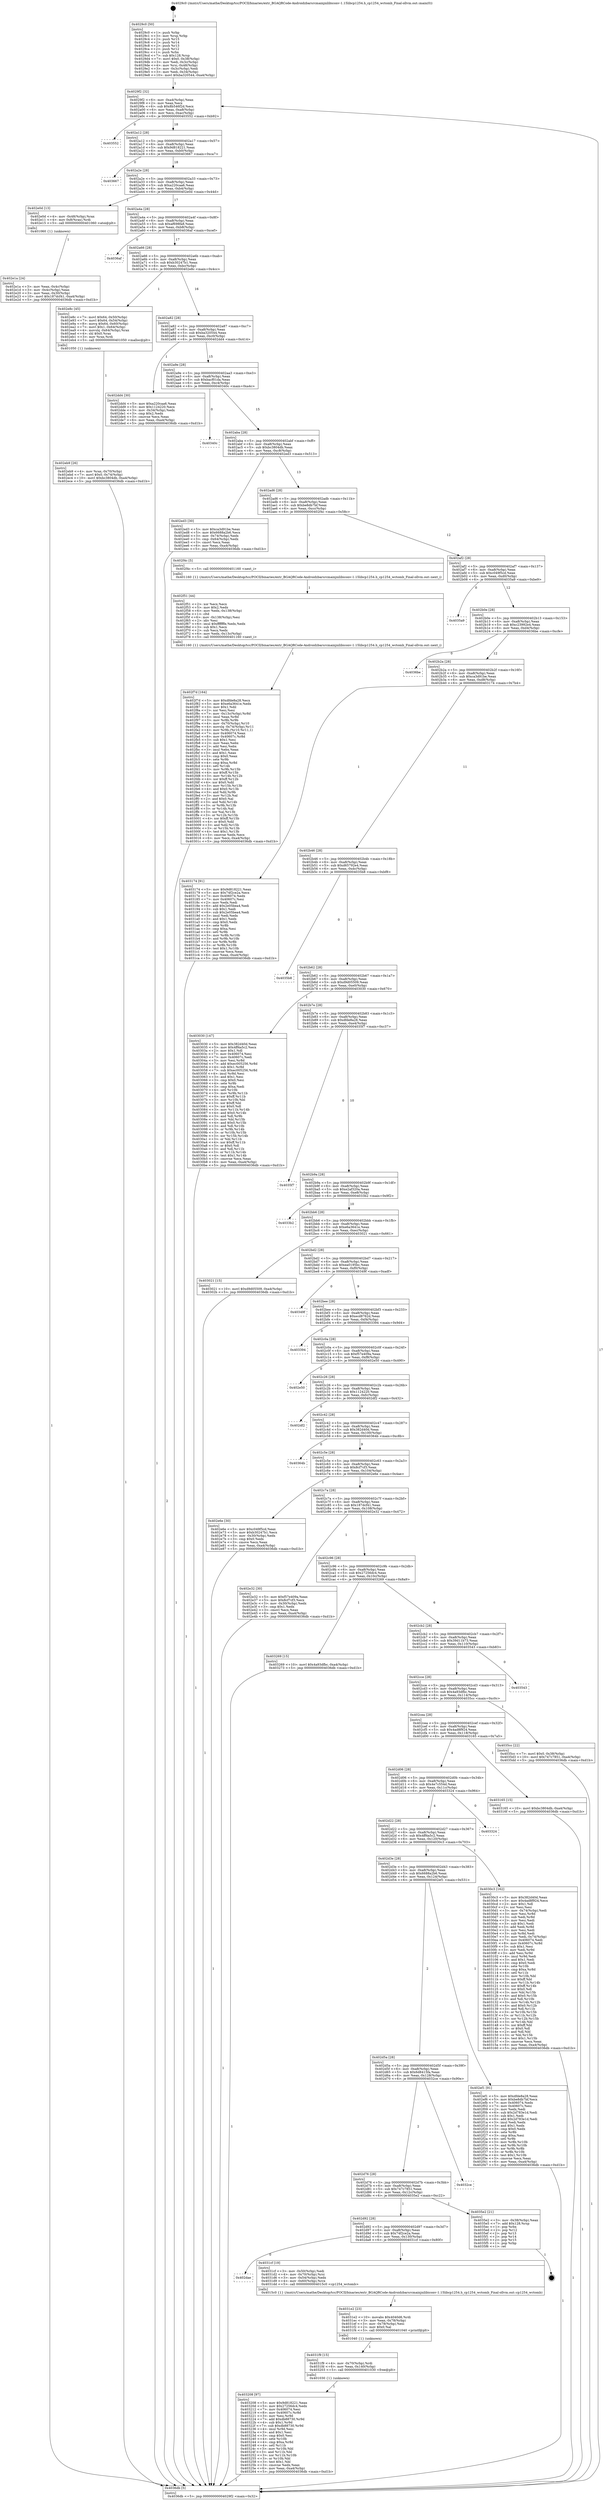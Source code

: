 digraph "0x4029c0" {
  label = "0x4029c0 (/mnt/c/Users/mathe/Desktop/tcc/POCII/binaries/extr_BGAQRCode-Androidzbarsrcmainjnilibiconv-1.15libcp1254.h_cp1254_wctomb_Final-ollvm.out::main(0))"
  labelloc = "t"
  node[shape=record]

  Entry [label="",width=0.3,height=0.3,shape=circle,fillcolor=black,style=filled]
  "0x4029f2" [label="{
     0x4029f2 [32]\l
     | [instrs]\l
     &nbsp;&nbsp;0x4029f2 \<+6\>: mov -0xa4(%rbp),%eax\l
     &nbsp;&nbsp;0x4029f8 \<+2\>: mov %eax,%ecx\l
     &nbsp;&nbsp;0x4029fa \<+6\>: sub $0x8b546f2d,%ecx\l
     &nbsp;&nbsp;0x402a00 \<+6\>: mov %eax,-0xa8(%rbp)\l
     &nbsp;&nbsp;0x402a06 \<+6\>: mov %ecx,-0xac(%rbp)\l
     &nbsp;&nbsp;0x402a0c \<+6\>: je 0000000000403552 \<main+0xb92\>\l
  }"]
  "0x403552" [label="{
     0x403552\l
  }", style=dashed]
  "0x402a12" [label="{
     0x402a12 [28]\l
     | [instrs]\l
     &nbsp;&nbsp;0x402a12 \<+5\>: jmp 0000000000402a17 \<main+0x57\>\l
     &nbsp;&nbsp;0x402a17 \<+6\>: mov -0xa8(%rbp),%eax\l
     &nbsp;&nbsp;0x402a1d \<+5\>: sub $0x9d818221,%eax\l
     &nbsp;&nbsp;0x402a22 \<+6\>: mov %eax,-0xb0(%rbp)\l
     &nbsp;&nbsp;0x402a28 \<+6\>: je 0000000000403667 \<main+0xca7\>\l
  }"]
  Exit [label="",width=0.3,height=0.3,shape=circle,fillcolor=black,style=filled,peripheries=2]
  "0x403667" [label="{
     0x403667\l
  }", style=dashed]
  "0x402a2e" [label="{
     0x402a2e [28]\l
     | [instrs]\l
     &nbsp;&nbsp;0x402a2e \<+5\>: jmp 0000000000402a33 \<main+0x73\>\l
     &nbsp;&nbsp;0x402a33 \<+6\>: mov -0xa8(%rbp),%eax\l
     &nbsp;&nbsp;0x402a39 \<+5\>: sub $0xa220caa6,%eax\l
     &nbsp;&nbsp;0x402a3e \<+6\>: mov %eax,-0xb4(%rbp)\l
     &nbsp;&nbsp;0x402a44 \<+6\>: je 0000000000402e0d \<main+0x44d\>\l
  }"]
  "0x403208" [label="{
     0x403208 [97]\l
     | [instrs]\l
     &nbsp;&nbsp;0x403208 \<+5\>: mov $0x9d818221,%eax\l
     &nbsp;&nbsp;0x40320d \<+5\>: mov $0x27256dc4,%edx\l
     &nbsp;&nbsp;0x403212 \<+7\>: mov 0x406074,%esi\l
     &nbsp;&nbsp;0x403219 \<+8\>: mov 0x40607c,%r8d\l
     &nbsp;&nbsp;0x403221 \<+3\>: mov %esi,%r9d\l
     &nbsp;&nbsp;0x403224 \<+7\>: add $0xdb88730,%r9d\l
     &nbsp;&nbsp;0x40322b \<+4\>: sub $0x1,%r9d\l
     &nbsp;&nbsp;0x40322f \<+7\>: sub $0xdb88730,%r9d\l
     &nbsp;&nbsp;0x403236 \<+4\>: imul %r9d,%esi\l
     &nbsp;&nbsp;0x40323a \<+3\>: and $0x1,%esi\l
     &nbsp;&nbsp;0x40323d \<+3\>: cmp $0x0,%esi\l
     &nbsp;&nbsp;0x403240 \<+4\>: sete %r10b\l
     &nbsp;&nbsp;0x403244 \<+4\>: cmp $0xa,%r8d\l
     &nbsp;&nbsp;0x403248 \<+4\>: setl %r11b\l
     &nbsp;&nbsp;0x40324c \<+3\>: mov %r10b,%bl\l
     &nbsp;&nbsp;0x40324f \<+3\>: and %r11b,%bl\l
     &nbsp;&nbsp;0x403252 \<+3\>: xor %r11b,%r10b\l
     &nbsp;&nbsp;0x403255 \<+3\>: or %r10b,%bl\l
     &nbsp;&nbsp;0x403258 \<+3\>: test $0x1,%bl\l
     &nbsp;&nbsp;0x40325b \<+3\>: cmovne %edx,%eax\l
     &nbsp;&nbsp;0x40325e \<+6\>: mov %eax,-0xa4(%rbp)\l
     &nbsp;&nbsp;0x403264 \<+5\>: jmp 00000000004036db \<main+0xd1b\>\l
  }"]
  "0x402e0d" [label="{
     0x402e0d [13]\l
     | [instrs]\l
     &nbsp;&nbsp;0x402e0d \<+4\>: mov -0x48(%rbp),%rax\l
     &nbsp;&nbsp;0x402e11 \<+4\>: mov 0x8(%rax),%rdi\l
     &nbsp;&nbsp;0x402e15 \<+5\>: call 0000000000401060 \<atoi@plt\>\l
     | [calls]\l
     &nbsp;&nbsp;0x401060 \{1\} (unknown)\l
  }"]
  "0x402a4a" [label="{
     0x402a4a [28]\l
     | [instrs]\l
     &nbsp;&nbsp;0x402a4a \<+5\>: jmp 0000000000402a4f \<main+0x8f\>\l
     &nbsp;&nbsp;0x402a4f \<+6\>: mov -0xa8(%rbp),%eax\l
     &nbsp;&nbsp;0x402a55 \<+5\>: sub $0xaf698fa8,%eax\l
     &nbsp;&nbsp;0x402a5a \<+6\>: mov %eax,-0xb8(%rbp)\l
     &nbsp;&nbsp;0x402a60 \<+6\>: je 00000000004036af \<main+0xcef\>\l
  }"]
  "0x4031f9" [label="{
     0x4031f9 [15]\l
     | [instrs]\l
     &nbsp;&nbsp;0x4031f9 \<+4\>: mov -0x70(%rbp),%rdi\l
     &nbsp;&nbsp;0x4031fd \<+6\>: mov %eax,-0x140(%rbp)\l
     &nbsp;&nbsp;0x403203 \<+5\>: call 0000000000401030 \<free@plt\>\l
     | [calls]\l
     &nbsp;&nbsp;0x401030 \{1\} (unknown)\l
  }"]
  "0x4036af" [label="{
     0x4036af\l
  }", style=dashed]
  "0x402a66" [label="{
     0x402a66 [28]\l
     | [instrs]\l
     &nbsp;&nbsp;0x402a66 \<+5\>: jmp 0000000000402a6b \<main+0xab\>\l
     &nbsp;&nbsp;0x402a6b \<+6\>: mov -0xa8(%rbp),%eax\l
     &nbsp;&nbsp;0x402a71 \<+5\>: sub $0xb30247b1,%eax\l
     &nbsp;&nbsp;0x402a76 \<+6\>: mov %eax,-0xbc(%rbp)\l
     &nbsp;&nbsp;0x402a7c \<+6\>: je 0000000000402e8c \<main+0x4cc\>\l
  }"]
  "0x4031e2" [label="{
     0x4031e2 [23]\l
     | [instrs]\l
     &nbsp;&nbsp;0x4031e2 \<+10\>: movabs $0x4040d6,%rdi\l
     &nbsp;&nbsp;0x4031ec \<+3\>: mov %eax,-0x78(%rbp)\l
     &nbsp;&nbsp;0x4031ef \<+3\>: mov -0x78(%rbp),%esi\l
     &nbsp;&nbsp;0x4031f2 \<+2\>: mov $0x0,%al\l
     &nbsp;&nbsp;0x4031f4 \<+5\>: call 0000000000401040 \<printf@plt\>\l
     | [calls]\l
     &nbsp;&nbsp;0x401040 \{1\} (unknown)\l
  }"]
  "0x402e8c" [label="{
     0x402e8c [45]\l
     | [instrs]\l
     &nbsp;&nbsp;0x402e8c \<+7\>: movl $0x64,-0x50(%rbp)\l
     &nbsp;&nbsp;0x402e93 \<+7\>: movl $0x64,-0x54(%rbp)\l
     &nbsp;&nbsp;0x402e9a \<+8\>: movq $0x64,-0x60(%rbp)\l
     &nbsp;&nbsp;0x402ea2 \<+7\>: movl $0x1,-0x64(%rbp)\l
     &nbsp;&nbsp;0x402ea9 \<+4\>: movslq -0x64(%rbp),%rax\l
     &nbsp;&nbsp;0x402ead \<+4\>: shl $0x0,%rax\l
     &nbsp;&nbsp;0x402eb1 \<+3\>: mov %rax,%rdi\l
     &nbsp;&nbsp;0x402eb4 \<+5\>: call 0000000000401050 \<malloc@plt\>\l
     | [calls]\l
     &nbsp;&nbsp;0x401050 \{1\} (unknown)\l
  }"]
  "0x402a82" [label="{
     0x402a82 [28]\l
     | [instrs]\l
     &nbsp;&nbsp;0x402a82 \<+5\>: jmp 0000000000402a87 \<main+0xc7\>\l
     &nbsp;&nbsp;0x402a87 \<+6\>: mov -0xa8(%rbp),%eax\l
     &nbsp;&nbsp;0x402a8d \<+5\>: sub $0xba320544,%eax\l
     &nbsp;&nbsp;0x402a92 \<+6\>: mov %eax,-0xc0(%rbp)\l
     &nbsp;&nbsp;0x402a98 \<+6\>: je 0000000000402dd4 \<main+0x414\>\l
  }"]
  "0x402dae" [label="{
     0x402dae\l
  }", style=dashed]
  "0x402dd4" [label="{
     0x402dd4 [30]\l
     | [instrs]\l
     &nbsp;&nbsp;0x402dd4 \<+5\>: mov $0xa220caa6,%eax\l
     &nbsp;&nbsp;0x402dd9 \<+5\>: mov $0x1124220,%ecx\l
     &nbsp;&nbsp;0x402dde \<+3\>: mov -0x34(%rbp),%edx\l
     &nbsp;&nbsp;0x402de1 \<+3\>: cmp $0x2,%edx\l
     &nbsp;&nbsp;0x402de4 \<+3\>: cmovne %ecx,%eax\l
     &nbsp;&nbsp;0x402de7 \<+6\>: mov %eax,-0xa4(%rbp)\l
     &nbsp;&nbsp;0x402ded \<+5\>: jmp 00000000004036db \<main+0xd1b\>\l
  }"]
  "0x402a9e" [label="{
     0x402a9e [28]\l
     | [instrs]\l
     &nbsp;&nbsp;0x402a9e \<+5\>: jmp 0000000000402aa3 \<main+0xe3\>\l
     &nbsp;&nbsp;0x402aa3 \<+6\>: mov -0xa8(%rbp),%eax\l
     &nbsp;&nbsp;0x402aa9 \<+5\>: sub $0xbacf01da,%eax\l
     &nbsp;&nbsp;0x402aae \<+6\>: mov %eax,-0xc4(%rbp)\l
     &nbsp;&nbsp;0x402ab4 \<+6\>: je 000000000040340c \<main+0xa4c\>\l
  }"]
  "0x4036db" [label="{
     0x4036db [5]\l
     | [instrs]\l
     &nbsp;&nbsp;0x4036db \<+5\>: jmp 00000000004029f2 \<main+0x32\>\l
  }"]
  "0x4029c0" [label="{
     0x4029c0 [50]\l
     | [instrs]\l
     &nbsp;&nbsp;0x4029c0 \<+1\>: push %rbp\l
     &nbsp;&nbsp;0x4029c1 \<+3\>: mov %rsp,%rbp\l
     &nbsp;&nbsp;0x4029c4 \<+2\>: push %r15\l
     &nbsp;&nbsp;0x4029c6 \<+2\>: push %r14\l
     &nbsp;&nbsp;0x4029c8 \<+2\>: push %r13\l
     &nbsp;&nbsp;0x4029ca \<+2\>: push %r12\l
     &nbsp;&nbsp;0x4029cc \<+1\>: push %rbx\l
     &nbsp;&nbsp;0x4029cd \<+7\>: sub $0x128,%rsp\l
     &nbsp;&nbsp;0x4029d4 \<+7\>: movl $0x0,-0x38(%rbp)\l
     &nbsp;&nbsp;0x4029db \<+3\>: mov %edi,-0x3c(%rbp)\l
     &nbsp;&nbsp;0x4029de \<+4\>: mov %rsi,-0x48(%rbp)\l
     &nbsp;&nbsp;0x4029e2 \<+3\>: mov -0x3c(%rbp),%edi\l
     &nbsp;&nbsp;0x4029e5 \<+3\>: mov %edi,-0x34(%rbp)\l
     &nbsp;&nbsp;0x4029e8 \<+10\>: movl $0xba320544,-0xa4(%rbp)\l
  }"]
  "0x402e1a" [label="{
     0x402e1a [24]\l
     | [instrs]\l
     &nbsp;&nbsp;0x402e1a \<+3\>: mov %eax,-0x4c(%rbp)\l
     &nbsp;&nbsp;0x402e1d \<+3\>: mov -0x4c(%rbp),%eax\l
     &nbsp;&nbsp;0x402e20 \<+3\>: mov %eax,-0x30(%rbp)\l
     &nbsp;&nbsp;0x402e23 \<+10\>: movl $0x187dcf41,-0xa4(%rbp)\l
     &nbsp;&nbsp;0x402e2d \<+5\>: jmp 00000000004036db \<main+0xd1b\>\l
  }"]
  "0x4031cf" [label="{
     0x4031cf [19]\l
     | [instrs]\l
     &nbsp;&nbsp;0x4031cf \<+3\>: mov -0x50(%rbp),%edi\l
     &nbsp;&nbsp;0x4031d2 \<+4\>: mov -0x70(%rbp),%rsi\l
     &nbsp;&nbsp;0x4031d6 \<+3\>: mov -0x54(%rbp),%edx\l
     &nbsp;&nbsp;0x4031d9 \<+4\>: mov -0x60(%rbp),%rcx\l
     &nbsp;&nbsp;0x4031dd \<+5\>: call 00000000004015c0 \<cp1254_wctomb\>\l
     | [calls]\l
     &nbsp;&nbsp;0x4015c0 \{1\} (/mnt/c/Users/mathe/Desktop/tcc/POCII/binaries/extr_BGAQRCode-Androidzbarsrcmainjnilibiconv-1.15libcp1254.h_cp1254_wctomb_Final-ollvm.out::cp1254_wctomb)\l
  }"]
  "0x40340c" [label="{
     0x40340c\l
  }", style=dashed]
  "0x402aba" [label="{
     0x402aba [28]\l
     | [instrs]\l
     &nbsp;&nbsp;0x402aba \<+5\>: jmp 0000000000402abf \<main+0xff\>\l
     &nbsp;&nbsp;0x402abf \<+6\>: mov -0xa8(%rbp),%eax\l
     &nbsp;&nbsp;0x402ac5 \<+5\>: sub $0xbc3804db,%eax\l
     &nbsp;&nbsp;0x402aca \<+6\>: mov %eax,-0xc8(%rbp)\l
     &nbsp;&nbsp;0x402ad0 \<+6\>: je 0000000000402ed3 \<main+0x513\>\l
  }"]
  "0x402d92" [label="{
     0x402d92 [28]\l
     | [instrs]\l
     &nbsp;&nbsp;0x402d92 \<+5\>: jmp 0000000000402d97 \<main+0x3d7\>\l
     &nbsp;&nbsp;0x402d97 \<+6\>: mov -0xa8(%rbp),%eax\l
     &nbsp;&nbsp;0x402d9d \<+5\>: sub $0x74f2ce2a,%eax\l
     &nbsp;&nbsp;0x402da2 \<+6\>: mov %eax,-0x130(%rbp)\l
     &nbsp;&nbsp;0x402da8 \<+6\>: je 00000000004031cf \<main+0x80f\>\l
  }"]
  "0x402ed3" [label="{
     0x402ed3 [30]\l
     | [instrs]\l
     &nbsp;&nbsp;0x402ed3 \<+5\>: mov $0xca3d91be,%eax\l
     &nbsp;&nbsp;0x402ed8 \<+5\>: mov $0x6688a2b6,%ecx\l
     &nbsp;&nbsp;0x402edd \<+3\>: mov -0x74(%rbp),%edx\l
     &nbsp;&nbsp;0x402ee0 \<+3\>: cmp -0x64(%rbp),%edx\l
     &nbsp;&nbsp;0x402ee3 \<+3\>: cmovl %ecx,%eax\l
     &nbsp;&nbsp;0x402ee6 \<+6\>: mov %eax,-0xa4(%rbp)\l
     &nbsp;&nbsp;0x402eec \<+5\>: jmp 00000000004036db \<main+0xd1b\>\l
  }"]
  "0x402ad6" [label="{
     0x402ad6 [28]\l
     | [instrs]\l
     &nbsp;&nbsp;0x402ad6 \<+5\>: jmp 0000000000402adb \<main+0x11b\>\l
     &nbsp;&nbsp;0x402adb \<+6\>: mov -0xa8(%rbp),%eax\l
     &nbsp;&nbsp;0x402ae1 \<+5\>: sub $0xbe8db7bf,%eax\l
     &nbsp;&nbsp;0x402ae6 \<+6\>: mov %eax,-0xcc(%rbp)\l
     &nbsp;&nbsp;0x402aec \<+6\>: je 0000000000402f4c \<main+0x58c\>\l
  }"]
  "0x4035e2" [label="{
     0x4035e2 [21]\l
     | [instrs]\l
     &nbsp;&nbsp;0x4035e2 \<+3\>: mov -0x38(%rbp),%eax\l
     &nbsp;&nbsp;0x4035e5 \<+7\>: add $0x128,%rsp\l
     &nbsp;&nbsp;0x4035ec \<+1\>: pop %rbx\l
     &nbsp;&nbsp;0x4035ed \<+2\>: pop %r12\l
     &nbsp;&nbsp;0x4035ef \<+2\>: pop %r13\l
     &nbsp;&nbsp;0x4035f1 \<+2\>: pop %r14\l
     &nbsp;&nbsp;0x4035f3 \<+2\>: pop %r15\l
     &nbsp;&nbsp;0x4035f5 \<+1\>: pop %rbp\l
     &nbsp;&nbsp;0x4035f6 \<+1\>: ret\l
  }"]
  "0x402f4c" [label="{
     0x402f4c [5]\l
     | [instrs]\l
     &nbsp;&nbsp;0x402f4c \<+5\>: call 0000000000401160 \<next_i\>\l
     | [calls]\l
     &nbsp;&nbsp;0x401160 \{1\} (/mnt/c/Users/mathe/Desktop/tcc/POCII/binaries/extr_BGAQRCode-Androidzbarsrcmainjnilibiconv-1.15libcp1254.h_cp1254_wctomb_Final-ollvm.out::next_i)\l
  }"]
  "0x402af2" [label="{
     0x402af2 [28]\l
     | [instrs]\l
     &nbsp;&nbsp;0x402af2 \<+5\>: jmp 0000000000402af7 \<main+0x137\>\l
     &nbsp;&nbsp;0x402af7 \<+6\>: mov -0xa8(%rbp),%eax\l
     &nbsp;&nbsp;0x402afd \<+5\>: sub $0xc049f5cd,%eax\l
     &nbsp;&nbsp;0x402b02 \<+6\>: mov %eax,-0xd0(%rbp)\l
     &nbsp;&nbsp;0x402b08 \<+6\>: je 00000000004035a9 \<main+0xbe9\>\l
  }"]
  "0x402d76" [label="{
     0x402d76 [28]\l
     | [instrs]\l
     &nbsp;&nbsp;0x402d76 \<+5\>: jmp 0000000000402d7b \<main+0x3bb\>\l
     &nbsp;&nbsp;0x402d7b \<+6\>: mov -0xa8(%rbp),%eax\l
     &nbsp;&nbsp;0x402d81 \<+5\>: sub $0x747c7851,%eax\l
     &nbsp;&nbsp;0x402d86 \<+6\>: mov %eax,-0x12c(%rbp)\l
     &nbsp;&nbsp;0x402d8c \<+6\>: je 00000000004035e2 \<main+0xc22\>\l
  }"]
  "0x4035a9" [label="{
     0x4035a9\l
  }", style=dashed]
  "0x402b0e" [label="{
     0x402b0e [28]\l
     | [instrs]\l
     &nbsp;&nbsp;0x402b0e \<+5\>: jmp 0000000000402b13 \<main+0x153\>\l
     &nbsp;&nbsp;0x402b13 \<+6\>: mov -0xa8(%rbp),%eax\l
     &nbsp;&nbsp;0x402b19 \<+5\>: sub $0xc23992e4,%eax\l
     &nbsp;&nbsp;0x402b1e \<+6\>: mov %eax,-0xd4(%rbp)\l
     &nbsp;&nbsp;0x402b24 \<+6\>: je 00000000004036be \<main+0xcfe\>\l
  }"]
  "0x4032ce" [label="{
     0x4032ce\l
  }", style=dashed]
  "0x4036be" [label="{
     0x4036be\l
  }", style=dashed]
  "0x402b2a" [label="{
     0x402b2a [28]\l
     | [instrs]\l
     &nbsp;&nbsp;0x402b2a \<+5\>: jmp 0000000000402b2f \<main+0x16f\>\l
     &nbsp;&nbsp;0x402b2f \<+6\>: mov -0xa8(%rbp),%eax\l
     &nbsp;&nbsp;0x402b35 \<+5\>: sub $0xca3d91be,%eax\l
     &nbsp;&nbsp;0x402b3a \<+6\>: mov %eax,-0xd8(%rbp)\l
     &nbsp;&nbsp;0x402b40 \<+6\>: je 0000000000403174 \<main+0x7b4\>\l
  }"]
  "0x402f7d" [label="{
     0x402f7d [164]\l
     | [instrs]\l
     &nbsp;&nbsp;0x402f7d \<+5\>: mov $0xdfde8a28,%ecx\l
     &nbsp;&nbsp;0x402f82 \<+5\>: mov $0xe6a3641e,%edx\l
     &nbsp;&nbsp;0x402f87 \<+3\>: mov $0x1,%dil\l
     &nbsp;&nbsp;0x402f8a \<+2\>: xor %esi,%esi\l
     &nbsp;&nbsp;0x402f8c \<+7\>: mov -0x13c(%rbp),%r8d\l
     &nbsp;&nbsp;0x402f93 \<+4\>: imul %eax,%r8d\l
     &nbsp;&nbsp;0x402f97 \<+3\>: mov %r8b,%r9b\l
     &nbsp;&nbsp;0x402f9a \<+4\>: mov -0x70(%rbp),%r10\l
     &nbsp;&nbsp;0x402f9e \<+4\>: movslq -0x74(%rbp),%r11\l
     &nbsp;&nbsp;0x402fa2 \<+4\>: mov %r9b,(%r10,%r11,1)\l
     &nbsp;&nbsp;0x402fa6 \<+7\>: mov 0x406074,%eax\l
     &nbsp;&nbsp;0x402fad \<+8\>: mov 0x40607c,%r8d\l
     &nbsp;&nbsp;0x402fb5 \<+3\>: sub $0x1,%esi\l
     &nbsp;&nbsp;0x402fb8 \<+2\>: mov %eax,%ebx\l
     &nbsp;&nbsp;0x402fba \<+2\>: add %esi,%ebx\l
     &nbsp;&nbsp;0x402fbc \<+3\>: imul %ebx,%eax\l
     &nbsp;&nbsp;0x402fbf \<+3\>: and $0x1,%eax\l
     &nbsp;&nbsp;0x402fc2 \<+3\>: cmp $0x0,%eax\l
     &nbsp;&nbsp;0x402fc5 \<+4\>: sete %r9b\l
     &nbsp;&nbsp;0x402fc9 \<+4\>: cmp $0xa,%r8d\l
     &nbsp;&nbsp;0x402fcd \<+4\>: setl %r14b\l
     &nbsp;&nbsp;0x402fd1 \<+3\>: mov %r9b,%r15b\l
     &nbsp;&nbsp;0x402fd4 \<+4\>: xor $0xff,%r15b\l
     &nbsp;&nbsp;0x402fd8 \<+3\>: mov %r14b,%r12b\l
     &nbsp;&nbsp;0x402fdb \<+4\>: xor $0xff,%r12b\l
     &nbsp;&nbsp;0x402fdf \<+4\>: xor $0x0,%dil\l
     &nbsp;&nbsp;0x402fe3 \<+3\>: mov %r15b,%r13b\l
     &nbsp;&nbsp;0x402fe6 \<+4\>: and $0x0,%r13b\l
     &nbsp;&nbsp;0x402fea \<+3\>: and %dil,%r9b\l
     &nbsp;&nbsp;0x402fed \<+3\>: mov %r12b,%al\l
     &nbsp;&nbsp;0x402ff0 \<+2\>: and $0x0,%al\l
     &nbsp;&nbsp;0x402ff2 \<+3\>: and %dil,%r14b\l
     &nbsp;&nbsp;0x402ff5 \<+3\>: or %r9b,%r13b\l
     &nbsp;&nbsp;0x402ff8 \<+3\>: or %r14b,%al\l
     &nbsp;&nbsp;0x402ffb \<+3\>: xor %al,%r13b\l
     &nbsp;&nbsp;0x402ffe \<+3\>: or %r12b,%r15b\l
     &nbsp;&nbsp;0x403001 \<+4\>: xor $0xff,%r15b\l
     &nbsp;&nbsp;0x403005 \<+4\>: or $0x0,%dil\l
     &nbsp;&nbsp;0x403009 \<+3\>: and %dil,%r15b\l
     &nbsp;&nbsp;0x40300c \<+3\>: or %r15b,%r13b\l
     &nbsp;&nbsp;0x40300f \<+4\>: test $0x1,%r13b\l
     &nbsp;&nbsp;0x403013 \<+3\>: cmovne %edx,%ecx\l
     &nbsp;&nbsp;0x403016 \<+6\>: mov %ecx,-0xa4(%rbp)\l
     &nbsp;&nbsp;0x40301c \<+5\>: jmp 00000000004036db \<main+0xd1b\>\l
  }"]
  "0x403174" [label="{
     0x403174 [91]\l
     | [instrs]\l
     &nbsp;&nbsp;0x403174 \<+5\>: mov $0x9d818221,%eax\l
     &nbsp;&nbsp;0x403179 \<+5\>: mov $0x74f2ce2a,%ecx\l
     &nbsp;&nbsp;0x40317e \<+7\>: mov 0x406074,%edx\l
     &nbsp;&nbsp;0x403185 \<+7\>: mov 0x40607c,%esi\l
     &nbsp;&nbsp;0x40318c \<+2\>: mov %edx,%edi\l
     &nbsp;&nbsp;0x40318e \<+6\>: add $0x2e05bea4,%edi\l
     &nbsp;&nbsp;0x403194 \<+3\>: sub $0x1,%edi\l
     &nbsp;&nbsp;0x403197 \<+6\>: sub $0x2e05bea4,%edi\l
     &nbsp;&nbsp;0x40319d \<+3\>: imul %edi,%edx\l
     &nbsp;&nbsp;0x4031a0 \<+3\>: and $0x1,%edx\l
     &nbsp;&nbsp;0x4031a3 \<+3\>: cmp $0x0,%edx\l
     &nbsp;&nbsp;0x4031a6 \<+4\>: sete %r8b\l
     &nbsp;&nbsp;0x4031aa \<+3\>: cmp $0xa,%esi\l
     &nbsp;&nbsp;0x4031ad \<+4\>: setl %r9b\l
     &nbsp;&nbsp;0x4031b1 \<+3\>: mov %r8b,%r10b\l
     &nbsp;&nbsp;0x4031b4 \<+3\>: and %r9b,%r10b\l
     &nbsp;&nbsp;0x4031b7 \<+3\>: xor %r9b,%r8b\l
     &nbsp;&nbsp;0x4031ba \<+3\>: or %r8b,%r10b\l
     &nbsp;&nbsp;0x4031bd \<+4\>: test $0x1,%r10b\l
     &nbsp;&nbsp;0x4031c1 \<+3\>: cmovne %ecx,%eax\l
     &nbsp;&nbsp;0x4031c4 \<+6\>: mov %eax,-0xa4(%rbp)\l
     &nbsp;&nbsp;0x4031ca \<+5\>: jmp 00000000004036db \<main+0xd1b\>\l
  }"]
  "0x402b46" [label="{
     0x402b46 [28]\l
     | [instrs]\l
     &nbsp;&nbsp;0x402b46 \<+5\>: jmp 0000000000402b4b \<main+0x18b\>\l
     &nbsp;&nbsp;0x402b4b \<+6\>: mov -0xa8(%rbp),%eax\l
     &nbsp;&nbsp;0x402b51 \<+5\>: sub $0xd65792e4,%eax\l
     &nbsp;&nbsp;0x402b56 \<+6\>: mov %eax,-0xdc(%rbp)\l
     &nbsp;&nbsp;0x402b5c \<+6\>: je 00000000004035b8 \<main+0xbf8\>\l
  }"]
  "0x402f51" [label="{
     0x402f51 [44]\l
     | [instrs]\l
     &nbsp;&nbsp;0x402f51 \<+2\>: xor %ecx,%ecx\l
     &nbsp;&nbsp;0x402f53 \<+5\>: mov $0x2,%edx\l
     &nbsp;&nbsp;0x402f58 \<+6\>: mov %edx,-0x138(%rbp)\l
     &nbsp;&nbsp;0x402f5e \<+1\>: cltd\l
     &nbsp;&nbsp;0x402f5f \<+6\>: mov -0x138(%rbp),%esi\l
     &nbsp;&nbsp;0x402f65 \<+2\>: idiv %esi\l
     &nbsp;&nbsp;0x402f67 \<+6\>: imul $0xfffffffe,%edx,%edx\l
     &nbsp;&nbsp;0x402f6d \<+3\>: sub $0x1,%ecx\l
     &nbsp;&nbsp;0x402f70 \<+2\>: sub %ecx,%edx\l
     &nbsp;&nbsp;0x402f72 \<+6\>: mov %edx,-0x13c(%rbp)\l
     &nbsp;&nbsp;0x402f78 \<+5\>: call 0000000000401160 \<next_i\>\l
     | [calls]\l
     &nbsp;&nbsp;0x401160 \{1\} (/mnt/c/Users/mathe/Desktop/tcc/POCII/binaries/extr_BGAQRCode-Androidzbarsrcmainjnilibiconv-1.15libcp1254.h_cp1254_wctomb_Final-ollvm.out::next_i)\l
  }"]
  "0x4035b8" [label="{
     0x4035b8\l
  }", style=dashed]
  "0x402b62" [label="{
     0x402b62 [28]\l
     | [instrs]\l
     &nbsp;&nbsp;0x402b62 \<+5\>: jmp 0000000000402b67 \<main+0x1a7\>\l
     &nbsp;&nbsp;0x402b67 \<+6\>: mov -0xa8(%rbp),%eax\l
     &nbsp;&nbsp;0x402b6d \<+5\>: sub $0xd9d05509,%eax\l
     &nbsp;&nbsp;0x402b72 \<+6\>: mov %eax,-0xe0(%rbp)\l
     &nbsp;&nbsp;0x402b78 \<+6\>: je 0000000000403030 \<main+0x670\>\l
  }"]
  "0x402d5a" [label="{
     0x402d5a [28]\l
     | [instrs]\l
     &nbsp;&nbsp;0x402d5a \<+5\>: jmp 0000000000402d5f \<main+0x39f\>\l
     &nbsp;&nbsp;0x402d5f \<+6\>: mov -0xa8(%rbp),%eax\l
     &nbsp;&nbsp;0x402d65 \<+5\>: sub $0x6d8415fa,%eax\l
     &nbsp;&nbsp;0x402d6a \<+6\>: mov %eax,-0x128(%rbp)\l
     &nbsp;&nbsp;0x402d70 \<+6\>: je 00000000004032ce \<main+0x90e\>\l
  }"]
  "0x403030" [label="{
     0x403030 [147]\l
     | [instrs]\l
     &nbsp;&nbsp;0x403030 \<+5\>: mov $0x382d40d,%eax\l
     &nbsp;&nbsp;0x403035 \<+5\>: mov $0x4ff4a5c2,%ecx\l
     &nbsp;&nbsp;0x40303a \<+2\>: mov $0x1,%dl\l
     &nbsp;&nbsp;0x40303c \<+7\>: mov 0x406074,%esi\l
     &nbsp;&nbsp;0x403043 \<+7\>: mov 0x40607c,%edi\l
     &nbsp;&nbsp;0x40304a \<+3\>: mov %esi,%r8d\l
     &nbsp;&nbsp;0x40304d \<+7\>: add $0xec005256,%r8d\l
     &nbsp;&nbsp;0x403054 \<+4\>: sub $0x1,%r8d\l
     &nbsp;&nbsp;0x403058 \<+7\>: sub $0xec005256,%r8d\l
     &nbsp;&nbsp;0x40305f \<+4\>: imul %r8d,%esi\l
     &nbsp;&nbsp;0x403063 \<+3\>: and $0x1,%esi\l
     &nbsp;&nbsp;0x403066 \<+3\>: cmp $0x0,%esi\l
     &nbsp;&nbsp;0x403069 \<+4\>: sete %r9b\l
     &nbsp;&nbsp;0x40306d \<+3\>: cmp $0xa,%edi\l
     &nbsp;&nbsp;0x403070 \<+4\>: setl %r10b\l
     &nbsp;&nbsp;0x403074 \<+3\>: mov %r9b,%r11b\l
     &nbsp;&nbsp;0x403077 \<+4\>: xor $0xff,%r11b\l
     &nbsp;&nbsp;0x40307b \<+3\>: mov %r10b,%bl\l
     &nbsp;&nbsp;0x40307e \<+3\>: xor $0xff,%bl\l
     &nbsp;&nbsp;0x403081 \<+3\>: xor $0x0,%dl\l
     &nbsp;&nbsp;0x403084 \<+3\>: mov %r11b,%r14b\l
     &nbsp;&nbsp;0x403087 \<+4\>: and $0x0,%r14b\l
     &nbsp;&nbsp;0x40308b \<+3\>: and %dl,%r9b\l
     &nbsp;&nbsp;0x40308e \<+3\>: mov %bl,%r15b\l
     &nbsp;&nbsp;0x403091 \<+4\>: and $0x0,%r15b\l
     &nbsp;&nbsp;0x403095 \<+3\>: and %dl,%r10b\l
     &nbsp;&nbsp;0x403098 \<+3\>: or %r9b,%r14b\l
     &nbsp;&nbsp;0x40309b \<+3\>: or %r10b,%r15b\l
     &nbsp;&nbsp;0x40309e \<+3\>: xor %r15b,%r14b\l
     &nbsp;&nbsp;0x4030a1 \<+3\>: or %bl,%r11b\l
     &nbsp;&nbsp;0x4030a4 \<+4\>: xor $0xff,%r11b\l
     &nbsp;&nbsp;0x4030a8 \<+3\>: or $0x0,%dl\l
     &nbsp;&nbsp;0x4030ab \<+3\>: and %dl,%r11b\l
     &nbsp;&nbsp;0x4030ae \<+3\>: or %r11b,%r14b\l
     &nbsp;&nbsp;0x4030b1 \<+4\>: test $0x1,%r14b\l
     &nbsp;&nbsp;0x4030b5 \<+3\>: cmovne %ecx,%eax\l
     &nbsp;&nbsp;0x4030b8 \<+6\>: mov %eax,-0xa4(%rbp)\l
     &nbsp;&nbsp;0x4030be \<+5\>: jmp 00000000004036db \<main+0xd1b\>\l
  }"]
  "0x402b7e" [label="{
     0x402b7e [28]\l
     | [instrs]\l
     &nbsp;&nbsp;0x402b7e \<+5\>: jmp 0000000000402b83 \<main+0x1c3\>\l
     &nbsp;&nbsp;0x402b83 \<+6\>: mov -0xa8(%rbp),%eax\l
     &nbsp;&nbsp;0x402b89 \<+5\>: sub $0xdfde8a28,%eax\l
     &nbsp;&nbsp;0x402b8e \<+6\>: mov %eax,-0xe4(%rbp)\l
     &nbsp;&nbsp;0x402b94 \<+6\>: je 00000000004035f7 \<main+0xc37\>\l
  }"]
  "0x402ef1" [label="{
     0x402ef1 [91]\l
     | [instrs]\l
     &nbsp;&nbsp;0x402ef1 \<+5\>: mov $0xdfde8a28,%eax\l
     &nbsp;&nbsp;0x402ef6 \<+5\>: mov $0xbe8db7bf,%ecx\l
     &nbsp;&nbsp;0x402efb \<+7\>: mov 0x406074,%edx\l
     &nbsp;&nbsp;0x402f02 \<+7\>: mov 0x40607c,%esi\l
     &nbsp;&nbsp;0x402f09 \<+2\>: mov %edx,%edi\l
     &nbsp;&nbsp;0x402f0b \<+6\>: sub $0x2d783e1d,%edi\l
     &nbsp;&nbsp;0x402f11 \<+3\>: sub $0x1,%edi\l
     &nbsp;&nbsp;0x402f14 \<+6\>: add $0x2d783e1d,%edi\l
     &nbsp;&nbsp;0x402f1a \<+3\>: imul %edi,%edx\l
     &nbsp;&nbsp;0x402f1d \<+3\>: and $0x1,%edx\l
     &nbsp;&nbsp;0x402f20 \<+3\>: cmp $0x0,%edx\l
     &nbsp;&nbsp;0x402f23 \<+4\>: sete %r8b\l
     &nbsp;&nbsp;0x402f27 \<+3\>: cmp $0xa,%esi\l
     &nbsp;&nbsp;0x402f2a \<+4\>: setl %r9b\l
     &nbsp;&nbsp;0x402f2e \<+3\>: mov %r8b,%r10b\l
     &nbsp;&nbsp;0x402f31 \<+3\>: and %r9b,%r10b\l
     &nbsp;&nbsp;0x402f34 \<+3\>: xor %r9b,%r8b\l
     &nbsp;&nbsp;0x402f37 \<+3\>: or %r8b,%r10b\l
     &nbsp;&nbsp;0x402f3a \<+4\>: test $0x1,%r10b\l
     &nbsp;&nbsp;0x402f3e \<+3\>: cmovne %ecx,%eax\l
     &nbsp;&nbsp;0x402f41 \<+6\>: mov %eax,-0xa4(%rbp)\l
     &nbsp;&nbsp;0x402f47 \<+5\>: jmp 00000000004036db \<main+0xd1b\>\l
  }"]
  "0x4035f7" [label="{
     0x4035f7\l
  }", style=dashed]
  "0x402b9a" [label="{
     0x402b9a [28]\l
     | [instrs]\l
     &nbsp;&nbsp;0x402b9a \<+5\>: jmp 0000000000402b9f \<main+0x1df\>\l
     &nbsp;&nbsp;0x402b9f \<+6\>: mov -0xa8(%rbp),%eax\l
     &nbsp;&nbsp;0x402ba5 \<+5\>: sub $0xe2af320a,%eax\l
     &nbsp;&nbsp;0x402baa \<+6\>: mov %eax,-0xe8(%rbp)\l
     &nbsp;&nbsp;0x402bb0 \<+6\>: je 00000000004033b2 \<main+0x9f2\>\l
  }"]
  "0x402d3e" [label="{
     0x402d3e [28]\l
     | [instrs]\l
     &nbsp;&nbsp;0x402d3e \<+5\>: jmp 0000000000402d43 \<main+0x383\>\l
     &nbsp;&nbsp;0x402d43 \<+6\>: mov -0xa8(%rbp),%eax\l
     &nbsp;&nbsp;0x402d49 \<+5\>: sub $0x6688a2b6,%eax\l
     &nbsp;&nbsp;0x402d4e \<+6\>: mov %eax,-0x124(%rbp)\l
     &nbsp;&nbsp;0x402d54 \<+6\>: je 0000000000402ef1 \<main+0x531\>\l
  }"]
  "0x4033b2" [label="{
     0x4033b2\l
  }", style=dashed]
  "0x402bb6" [label="{
     0x402bb6 [28]\l
     | [instrs]\l
     &nbsp;&nbsp;0x402bb6 \<+5\>: jmp 0000000000402bbb \<main+0x1fb\>\l
     &nbsp;&nbsp;0x402bbb \<+6\>: mov -0xa8(%rbp),%eax\l
     &nbsp;&nbsp;0x402bc1 \<+5\>: sub $0xe6a3641e,%eax\l
     &nbsp;&nbsp;0x402bc6 \<+6\>: mov %eax,-0xec(%rbp)\l
     &nbsp;&nbsp;0x402bcc \<+6\>: je 0000000000403021 \<main+0x661\>\l
  }"]
  "0x4030c3" [label="{
     0x4030c3 [162]\l
     | [instrs]\l
     &nbsp;&nbsp;0x4030c3 \<+5\>: mov $0x382d40d,%eax\l
     &nbsp;&nbsp;0x4030c8 \<+5\>: mov $0x4ad8f924,%ecx\l
     &nbsp;&nbsp;0x4030cd \<+2\>: mov $0x1,%dl\l
     &nbsp;&nbsp;0x4030cf \<+2\>: xor %esi,%esi\l
     &nbsp;&nbsp;0x4030d1 \<+3\>: mov -0x74(%rbp),%edi\l
     &nbsp;&nbsp;0x4030d4 \<+3\>: mov %esi,%r8d\l
     &nbsp;&nbsp;0x4030d7 \<+3\>: sub %edi,%r8d\l
     &nbsp;&nbsp;0x4030da \<+2\>: mov %esi,%edi\l
     &nbsp;&nbsp;0x4030dc \<+3\>: sub $0x1,%edi\l
     &nbsp;&nbsp;0x4030df \<+3\>: add %edi,%r8d\l
     &nbsp;&nbsp;0x4030e2 \<+2\>: mov %esi,%edi\l
     &nbsp;&nbsp;0x4030e4 \<+3\>: sub %r8d,%edi\l
     &nbsp;&nbsp;0x4030e7 \<+3\>: mov %edi,-0x74(%rbp)\l
     &nbsp;&nbsp;0x4030ea \<+7\>: mov 0x406074,%edi\l
     &nbsp;&nbsp;0x4030f1 \<+8\>: mov 0x40607c,%r8d\l
     &nbsp;&nbsp;0x4030f9 \<+3\>: sub $0x1,%esi\l
     &nbsp;&nbsp;0x4030fc \<+3\>: mov %edi,%r9d\l
     &nbsp;&nbsp;0x4030ff \<+3\>: add %esi,%r9d\l
     &nbsp;&nbsp;0x403102 \<+4\>: imul %r9d,%edi\l
     &nbsp;&nbsp;0x403106 \<+3\>: and $0x1,%edi\l
     &nbsp;&nbsp;0x403109 \<+3\>: cmp $0x0,%edi\l
     &nbsp;&nbsp;0x40310c \<+4\>: sete %r10b\l
     &nbsp;&nbsp;0x403110 \<+4\>: cmp $0xa,%r8d\l
     &nbsp;&nbsp;0x403114 \<+4\>: setl %r11b\l
     &nbsp;&nbsp;0x403118 \<+3\>: mov %r10b,%bl\l
     &nbsp;&nbsp;0x40311b \<+3\>: xor $0xff,%bl\l
     &nbsp;&nbsp;0x40311e \<+3\>: mov %r11b,%r14b\l
     &nbsp;&nbsp;0x403121 \<+4\>: xor $0xff,%r14b\l
     &nbsp;&nbsp;0x403125 \<+3\>: xor $0x0,%dl\l
     &nbsp;&nbsp;0x403128 \<+3\>: mov %bl,%r15b\l
     &nbsp;&nbsp;0x40312b \<+4\>: and $0x0,%r15b\l
     &nbsp;&nbsp;0x40312f \<+3\>: and %dl,%r10b\l
     &nbsp;&nbsp;0x403132 \<+3\>: mov %r14b,%r12b\l
     &nbsp;&nbsp;0x403135 \<+4\>: and $0x0,%r12b\l
     &nbsp;&nbsp;0x403139 \<+3\>: and %dl,%r11b\l
     &nbsp;&nbsp;0x40313c \<+3\>: or %r10b,%r15b\l
     &nbsp;&nbsp;0x40313f \<+3\>: or %r11b,%r12b\l
     &nbsp;&nbsp;0x403142 \<+3\>: xor %r12b,%r15b\l
     &nbsp;&nbsp;0x403145 \<+3\>: or %r14b,%bl\l
     &nbsp;&nbsp;0x403148 \<+3\>: xor $0xff,%bl\l
     &nbsp;&nbsp;0x40314b \<+3\>: or $0x0,%dl\l
     &nbsp;&nbsp;0x40314e \<+2\>: and %dl,%bl\l
     &nbsp;&nbsp;0x403150 \<+3\>: or %bl,%r15b\l
     &nbsp;&nbsp;0x403153 \<+4\>: test $0x1,%r15b\l
     &nbsp;&nbsp;0x403157 \<+3\>: cmovne %ecx,%eax\l
     &nbsp;&nbsp;0x40315a \<+6\>: mov %eax,-0xa4(%rbp)\l
     &nbsp;&nbsp;0x403160 \<+5\>: jmp 00000000004036db \<main+0xd1b\>\l
  }"]
  "0x403021" [label="{
     0x403021 [15]\l
     | [instrs]\l
     &nbsp;&nbsp;0x403021 \<+10\>: movl $0xd9d05509,-0xa4(%rbp)\l
     &nbsp;&nbsp;0x40302b \<+5\>: jmp 00000000004036db \<main+0xd1b\>\l
  }"]
  "0x402bd2" [label="{
     0x402bd2 [28]\l
     | [instrs]\l
     &nbsp;&nbsp;0x402bd2 \<+5\>: jmp 0000000000402bd7 \<main+0x217\>\l
     &nbsp;&nbsp;0x402bd7 \<+6\>: mov -0xa8(%rbp),%eax\l
     &nbsp;&nbsp;0x402bdd \<+5\>: sub $0xea0195bc,%eax\l
     &nbsp;&nbsp;0x402be2 \<+6\>: mov %eax,-0xf0(%rbp)\l
     &nbsp;&nbsp;0x402be8 \<+6\>: je 000000000040349f \<main+0xadf\>\l
  }"]
  "0x402d22" [label="{
     0x402d22 [28]\l
     | [instrs]\l
     &nbsp;&nbsp;0x402d22 \<+5\>: jmp 0000000000402d27 \<main+0x367\>\l
     &nbsp;&nbsp;0x402d27 \<+6\>: mov -0xa8(%rbp),%eax\l
     &nbsp;&nbsp;0x402d2d \<+5\>: sub $0x4ff4a5c2,%eax\l
     &nbsp;&nbsp;0x402d32 \<+6\>: mov %eax,-0x120(%rbp)\l
     &nbsp;&nbsp;0x402d38 \<+6\>: je 00000000004030c3 \<main+0x703\>\l
  }"]
  "0x40349f" [label="{
     0x40349f\l
  }", style=dashed]
  "0x402bee" [label="{
     0x402bee [28]\l
     | [instrs]\l
     &nbsp;&nbsp;0x402bee \<+5\>: jmp 0000000000402bf3 \<main+0x233\>\l
     &nbsp;&nbsp;0x402bf3 \<+6\>: mov -0xa8(%rbp),%eax\l
     &nbsp;&nbsp;0x402bf9 \<+5\>: sub $0xecd8762d,%eax\l
     &nbsp;&nbsp;0x402bfe \<+6\>: mov %eax,-0xf4(%rbp)\l
     &nbsp;&nbsp;0x402c04 \<+6\>: je 0000000000403394 \<main+0x9d4\>\l
  }"]
  "0x403324" [label="{
     0x403324\l
  }", style=dashed]
  "0x403394" [label="{
     0x403394\l
  }", style=dashed]
  "0x402c0a" [label="{
     0x402c0a [28]\l
     | [instrs]\l
     &nbsp;&nbsp;0x402c0a \<+5\>: jmp 0000000000402c0f \<main+0x24f\>\l
     &nbsp;&nbsp;0x402c0f \<+6\>: mov -0xa8(%rbp),%eax\l
     &nbsp;&nbsp;0x402c15 \<+5\>: sub $0xf57e409a,%eax\l
     &nbsp;&nbsp;0x402c1a \<+6\>: mov %eax,-0xf8(%rbp)\l
     &nbsp;&nbsp;0x402c20 \<+6\>: je 0000000000402e50 \<main+0x490\>\l
  }"]
  "0x402d06" [label="{
     0x402d06 [28]\l
     | [instrs]\l
     &nbsp;&nbsp;0x402d06 \<+5\>: jmp 0000000000402d0b \<main+0x34b\>\l
     &nbsp;&nbsp;0x402d0b \<+6\>: mov -0xa8(%rbp),%eax\l
     &nbsp;&nbsp;0x402d11 \<+5\>: sub $0x4e7c554d,%eax\l
     &nbsp;&nbsp;0x402d16 \<+6\>: mov %eax,-0x11c(%rbp)\l
     &nbsp;&nbsp;0x402d1c \<+6\>: je 0000000000403324 \<main+0x964\>\l
  }"]
  "0x402e50" [label="{
     0x402e50\l
  }", style=dashed]
  "0x402c26" [label="{
     0x402c26 [28]\l
     | [instrs]\l
     &nbsp;&nbsp;0x402c26 \<+5\>: jmp 0000000000402c2b \<main+0x26b\>\l
     &nbsp;&nbsp;0x402c2b \<+6\>: mov -0xa8(%rbp),%eax\l
     &nbsp;&nbsp;0x402c31 \<+5\>: sub $0x1124220,%eax\l
     &nbsp;&nbsp;0x402c36 \<+6\>: mov %eax,-0xfc(%rbp)\l
     &nbsp;&nbsp;0x402c3c \<+6\>: je 0000000000402df2 \<main+0x432\>\l
  }"]
  "0x403165" [label="{
     0x403165 [15]\l
     | [instrs]\l
     &nbsp;&nbsp;0x403165 \<+10\>: movl $0xbc3804db,-0xa4(%rbp)\l
     &nbsp;&nbsp;0x40316f \<+5\>: jmp 00000000004036db \<main+0xd1b\>\l
  }"]
  "0x402df2" [label="{
     0x402df2\l
  }", style=dashed]
  "0x402c42" [label="{
     0x402c42 [28]\l
     | [instrs]\l
     &nbsp;&nbsp;0x402c42 \<+5\>: jmp 0000000000402c47 \<main+0x287\>\l
     &nbsp;&nbsp;0x402c47 \<+6\>: mov -0xa8(%rbp),%eax\l
     &nbsp;&nbsp;0x402c4d \<+5\>: sub $0x382d40d,%eax\l
     &nbsp;&nbsp;0x402c52 \<+6\>: mov %eax,-0x100(%rbp)\l
     &nbsp;&nbsp;0x402c58 \<+6\>: je 000000000040364b \<main+0xc8b\>\l
  }"]
  "0x402cea" [label="{
     0x402cea [28]\l
     | [instrs]\l
     &nbsp;&nbsp;0x402cea \<+5\>: jmp 0000000000402cef \<main+0x32f\>\l
     &nbsp;&nbsp;0x402cef \<+6\>: mov -0xa8(%rbp),%eax\l
     &nbsp;&nbsp;0x402cf5 \<+5\>: sub $0x4ad8f924,%eax\l
     &nbsp;&nbsp;0x402cfa \<+6\>: mov %eax,-0x118(%rbp)\l
     &nbsp;&nbsp;0x402d00 \<+6\>: je 0000000000403165 \<main+0x7a5\>\l
  }"]
  "0x40364b" [label="{
     0x40364b\l
  }", style=dashed]
  "0x402c5e" [label="{
     0x402c5e [28]\l
     | [instrs]\l
     &nbsp;&nbsp;0x402c5e \<+5\>: jmp 0000000000402c63 \<main+0x2a3\>\l
     &nbsp;&nbsp;0x402c63 \<+6\>: mov -0xa8(%rbp),%eax\l
     &nbsp;&nbsp;0x402c69 \<+5\>: sub $0x8cf7cf3,%eax\l
     &nbsp;&nbsp;0x402c6e \<+6\>: mov %eax,-0x104(%rbp)\l
     &nbsp;&nbsp;0x402c74 \<+6\>: je 0000000000402e6e \<main+0x4ae\>\l
  }"]
  "0x4035cc" [label="{
     0x4035cc [22]\l
     | [instrs]\l
     &nbsp;&nbsp;0x4035cc \<+7\>: movl $0x0,-0x38(%rbp)\l
     &nbsp;&nbsp;0x4035d3 \<+10\>: movl $0x747c7851,-0xa4(%rbp)\l
     &nbsp;&nbsp;0x4035dd \<+5\>: jmp 00000000004036db \<main+0xd1b\>\l
  }"]
  "0x402e6e" [label="{
     0x402e6e [30]\l
     | [instrs]\l
     &nbsp;&nbsp;0x402e6e \<+5\>: mov $0xc049f5cd,%eax\l
     &nbsp;&nbsp;0x402e73 \<+5\>: mov $0xb30247b1,%ecx\l
     &nbsp;&nbsp;0x402e78 \<+3\>: mov -0x30(%rbp),%edx\l
     &nbsp;&nbsp;0x402e7b \<+3\>: cmp $0x0,%edx\l
     &nbsp;&nbsp;0x402e7e \<+3\>: cmove %ecx,%eax\l
     &nbsp;&nbsp;0x402e81 \<+6\>: mov %eax,-0xa4(%rbp)\l
     &nbsp;&nbsp;0x402e87 \<+5\>: jmp 00000000004036db \<main+0xd1b\>\l
  }"]
  "0x402c7a" [label="{
     0x402c7a [28]\l
     | [instrs]\l
     &nbsp;&nbsp;0x402c7a \<+5\>: jmp 0000000000402c7f \<main+0x2bf\>\l
     &nbsp;&nbsp;0x402c7f \<+6\>: mov -0xa8(%rbp),%eax\l
     &nbsp;&nbsp;0x402c85 \<+5\>: sub $0x187dcf41,%eax\l
     &nbsp;&nbsp;0x402c8a \<+6\>: mov %eax,-0x108(%rbp)\l
     &nbsp;&nbsp;0x402c90 \<+6\>: je 0000000000402e32 \<main+0x472\>\l
  }"]
  "0x402cce" [label="{
     0x402cce [28]\l
     | [instrs]\l
     &nbsp;&nbsp;0x402cce \<+5\>: jmp 0000000000402cd3 \<main+0x313\>\l
     &nbsp;&nbsp;0x402cd3 \<+6\>: mov -0xa8(%rbp),%eax\l
     &nbsp;&nbsp;0x402cd9 \<+5\>: sub $0x4a93dfbc,%eax\l
     &nbsp;&nbsp;0x402cde \<+6\>: mov %eax,-0x114(%rbp)\l
     &nbsp;&nbsp;0x402ce4 \<+6\>: je 00000000004035cc \<main+0xc0c\>\l
  }"]
  "0x402e32" [label="{
     0x402e32 [30]\l
     | [instrs]\l
     &nbsp;&nbsp;0x402e32 \<+5\>: mov $0xf57e409a,%eax\l
     &nbsp;&nbsp;0x402e37 \<+5\>: mov $0x8cf7cf3,%ecx\l
     &nbsp;&nbsp;0x402e3c \<+3\>: mov -0x30(%rbp),%edx\l
     &nbsp;&nbsp;0x402e3f \<+3\>: cmp $0x1,%edx\l
     &nbsp;&nbsp;0x402e42 \<+3\>: cmovl %ecx,%eax\l
     &nbsp;&nbsp;0x402e45 \<+6\>: mov %eax,-0xa4(%rbp)\l
     &nbsp;&nbsp;0x402e4b \<+5\>: jmp 00000000004036db \<main+0xd1b\>\l
  }"]
  "0x402c96" [label="{
     0x402c96 [28]\l
     | [instrs]\l
     &nbsp;&nbsp;0x402c96 \<+5\>: jmp 0000000000402c9b \<main+0x2db\>\l
     &nbsp;&nbsp;0x402c9b \<+6\>: mov -0xa8(%rbp),%eax\l
     &nbsp;&nbsp;0x402ca1 \<+5\>: sub $0x27256dc4,%eax\l
     &nbsp;&nbsp;0x402ca6 \<+6\>: mov %eax,-0x10c(%rbp)\l
     &nbsp;&nbsp;0x402cac \<+6\>: je 0000000000403269 \<main+0x8a9\>\l
  }"]
  "0x402eb9" [label="{
     0x402eb9 [26]\l
     | [instrs]\l
     &nbsp;&nbsp;0x402eb9 \<+4\>: mov %rax,-0x70(%rbp)\l
     &nbsp;&nbsp;0x402ebd \<+7\>: movl $0x0,-0x74(%rbp)\l
     &nbsp;&nbsp;0x402ec4 \<+10\>: movl $0xbc3804db,-0xa4(%rbp)\l
     &nbsp;&nbsp;0x402ece \<+5\>: jmp 00000000004036db \<main+0xd1b\>\l
  }"]
  "0x403543" [label="{
     0x403543\l
  }", style=dashed]
  "0x403269" [label="{
     0x403269 [15]\l
     | [instrs]\l
     &nbsp;&nbsp;0x403269 \<+10\>: movl $0x4a93dfbc,-0xa4(%rbp)\l
     &nbsp;&nbsp;0x403273 \<+5\>: jmp 00000000004036db \<main+0xd1b\>\l
  }"]
  "0x402cb2" [label="{
     0x402cb2 [28]\l
     | [instrs]\l
     &nbsp;&nbsp;0x402cb2 \<+5\>: jmp 0000000000402cb7 \<main+0x2f7\>\l
     &nbsp;&nbsp;0x402cb7 \<+6\>: mov -0xa8(%rbp),%eax\l
     &nbsp;&nbsp;0x402cbd \<+5\>: sub $0x39d11b73,%eax\l
     &nbsp;&nbsp;0x402cc2 \<+6\>: mov %eax,-0x110(%rbp)\l
     &nbsp;&nbsp;0x402cc8 \<+6\>: je 0000000000403543 \<main+0xb83\>\l
  }"]
  Entry -> "0x4029c0" [label=" 1"]
  "0x4029f2" -> "0x403552" [label=" 0"]
  "0x4029f2" -> "0x402a12" [label=" 18"]
  "0x4035e2" -> Exit [label=" 1"]
  "0x402a12" -> "0x403667" [label=" 0"]
  "0x402a12" -> "0x402a2e" [label=" 18"]
  "0x4035cc" -> "0x4036db" [label=" 1"]
  "0x402a2e" -> "0x402e0d" [label=" 1"]
  "0x402a2e" -> "0x402a4a" [label=" 17"]
  "0x403269" -> "0x4036db" [label=" 1"]
  "0x402a4a" -> "0x4036af" [label=" 0"]
  "0x402a4a" -> "0x402a66" [label=" 17"]
  "0x403208" -> "0x4036db" [label=" 1"]
  "0x402a66" -> "0x402e8c" [label=" 1"]
  "0x402a66" -> "0x402a82" [label=" 16"]
  "0x4031f9" -> "0x403208" [label=" 1"]
  "0x402a82" -> "0x402dd4" [label=" 1"]
  "0x402a82" -> "0x402a9e" [label=" 15"]
  "0x402dd4" -> "0x4036db" [label=" 1"]
  "0x4029c0" -> "0x4029f2" [label=" 1"]
  "0x4036db" -> "0x4029f2" [label=" 17"]
  "0x402e0d" -> "0x402e1a" [label=" 1"]
  "0x402e1a" -> "0x4036db" [label=" 1"]
  "0x4031e2" -> "0x4031f9" [label=" 1"]
  "0x402a9e" -> "0x40340c" [label=" 0"]
  "0x402a9e" -> "0x402aba" [label=" 15"]
  "0x4031cf" -> "0x4031e2" [label=" 1"]
  "0x402aba" -> "0x402ed3" [label=" 2"]
  "0x402aba" -> "0x402ad6" [label=" 13"]
  "0x402d92" -> "0x4031cf" [label=" 1"]
  "0x402ad6" -> "0x402f4c" [label=" 1"]
  "0x402ad6" -> "0x402af2" [label=" 12"]
  "0x402d92" -> "0x402dae" [label=" 0"]
  "0x402af2" -> "0x4035a9" [label=" 0"]
  "0x402af2" -> "0x402b0e" [label=" 12"]
  "0x402d76" -> "0x4035e2" [label=" 1"]
  "0x402b0e" -> "0x4036be" [label=" 0"]
  "0x402b0e" -> "0x402b2a" [label=" 12"]
  "0x402d76" -> "0x402d92" [label=" 1"]
  "0x402b2a" -> "0x403174" [label=" 1"]
  "0x402b2a" -> "0x402b46" [label=" 11"]
  "0x402d5a" -> "0x4032ce" [label=" 0"]
  "0x402b46" -> "0x4035b8" [label=" 0"]
  "0x402b46" -> "0x402b62" [label=" 11"]
  "0x402d5a" -> "0x402d76" [label=" 2"]
  "0x402b62" -> "0x403030" [label=" 1"]
  "0x402b62" -> "0x402b7e" [label=" 10"]
  "0x403174" -> "0x4036db" [label=" 1"]
  "0x402b7e" -> "0x4035f7" [label=" 0"]
  "0x402b7e" -> "0x402b9a" [label=" 10"]
  "0x403165" -> "0x4036db" [label=" 1"]
  "0x402b9a" -> "0x4033b2" [label=" 0"]
  "0x402b9a" -> "0x402bb6" [label=" 10"]
  "0x403030" -> "0x4036db" [label=" 1"]
  "0x402bb6" -> "0x403021" [label=" 1"]
  "0x402bb6" -> "0x402bd2" [label=" 9"]
  "0x403021" -> "0x4036db" [label=" 1"]
  "0x402bd2" -> "0x40349f" [label=" 0"]
  "0x402bd2" -> "0x402bee" [label=" 9"]
  "0x402f51" -> "0x402f7d" [label=" 1"]
  "0x402bee" -> "0x403394" [label=" 0"]
  "0x402bee" -> "0x402c0a" [label=" 9"]
  "0x402f4c" -> "0x402f51" [label=" 1"]
  "0x402c0a" -> "0x402e50" [label=" 0"]
  "0x402c0a" -> "0x402c26" [label=" 9"]
  "0x402d3e" -> "0x402d5a" [label=" 2"]
  "0x402c26" -> "0x402df2" [label=" 0"]
  "0x402c26" -> "0x402c42" [label=" 9"]
  "0x402d3e" -> "0x402ef1" [label=" 1"]
  "0x402c42" -> "0x40364b" [label=" 0"]
  "0x402c42" -> "0x402c5e" [label=" 9"]
  "0x402d22" -> "0x402d3e" [label=" 3"]
  "0x402c5e" -> "0x402e6e" [label=" 1"]
  "0x402c5e" -> "0x402c7a" [label=" 8"]
  "0x402d22" -> "0x4030c3" [label=" 1"]
  "0x402c7a" -> "0x402e32" [label=" 1"]
  "0x402c7a" -> "0x402c96" [label=" 7"]
  "0x402e32" -> "0x4036db" [label=" 1"]
  "0x402e6e" -> "0x4036db" [label=" 1"]
  "0x402e8c" -> "0x402eb9" [label=" 1"]
  "0x402eb9" -> "0x4036db" [label=" 1"]
  "0x402ed3" -> "0x4036db" [label=" 2"]
  "0x402d06" -> "0x402d22" [label=" 4"]
  "0x402c96" -> "0x403269" [label=" 1"]
  "0x402c96" -> "0x402cb2" [label=" 6"]
  "0x402d06" -> "0x403324" [label=" 0"]
  "0x402cb2" -> "0x403543" [label=" 0"]
  "0x402cb2" -> "0x402cce" [label=" 6"]
  "0x402f7d" -> "0x4036db" [label=" 1"]
  "0x402cce" -> "0x4035cc" [label=" 1"]
  "0x402cce" -> "0x402cea" [label=" 5"]
  "0x4030c3" -> "0x4036db" [label=" 1"]
  "0x402cea" -> "0x403165" [label=" 1"]
  "0x402cea" -> "0x402d06" [label=" 4"]
  "0x402ef1" -> "0x4036db" [label=" 1"]
}
